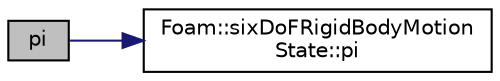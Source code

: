 digraph "pi"
{
  bgcolor="transparent";
  edge [fontname="Helvetica",fontsize="10",labelfontname="Helvetica",labelfontsize="10"];
  node [fontname="Helvetica",fontsize="10",shape=record];
  rankdir="LR";
  Node16 [label="pi",height=0.2,width=0.4,color="black", fillcolor="grey75", style="filled", fontcolor="black"];
  Node16 -> Node17 [color="midnightblue",fontsize="10",style="solid",fontname="Helvetica"];
  Node17 [label="Foam::sixDoFRigidBodyMotion\lState::pi",height=0.2,width=0.4,color="black",URL="$a30809.html#ab032809580d3d006116612141cced682",tooltip="Return access to angular momentum. "];
}
